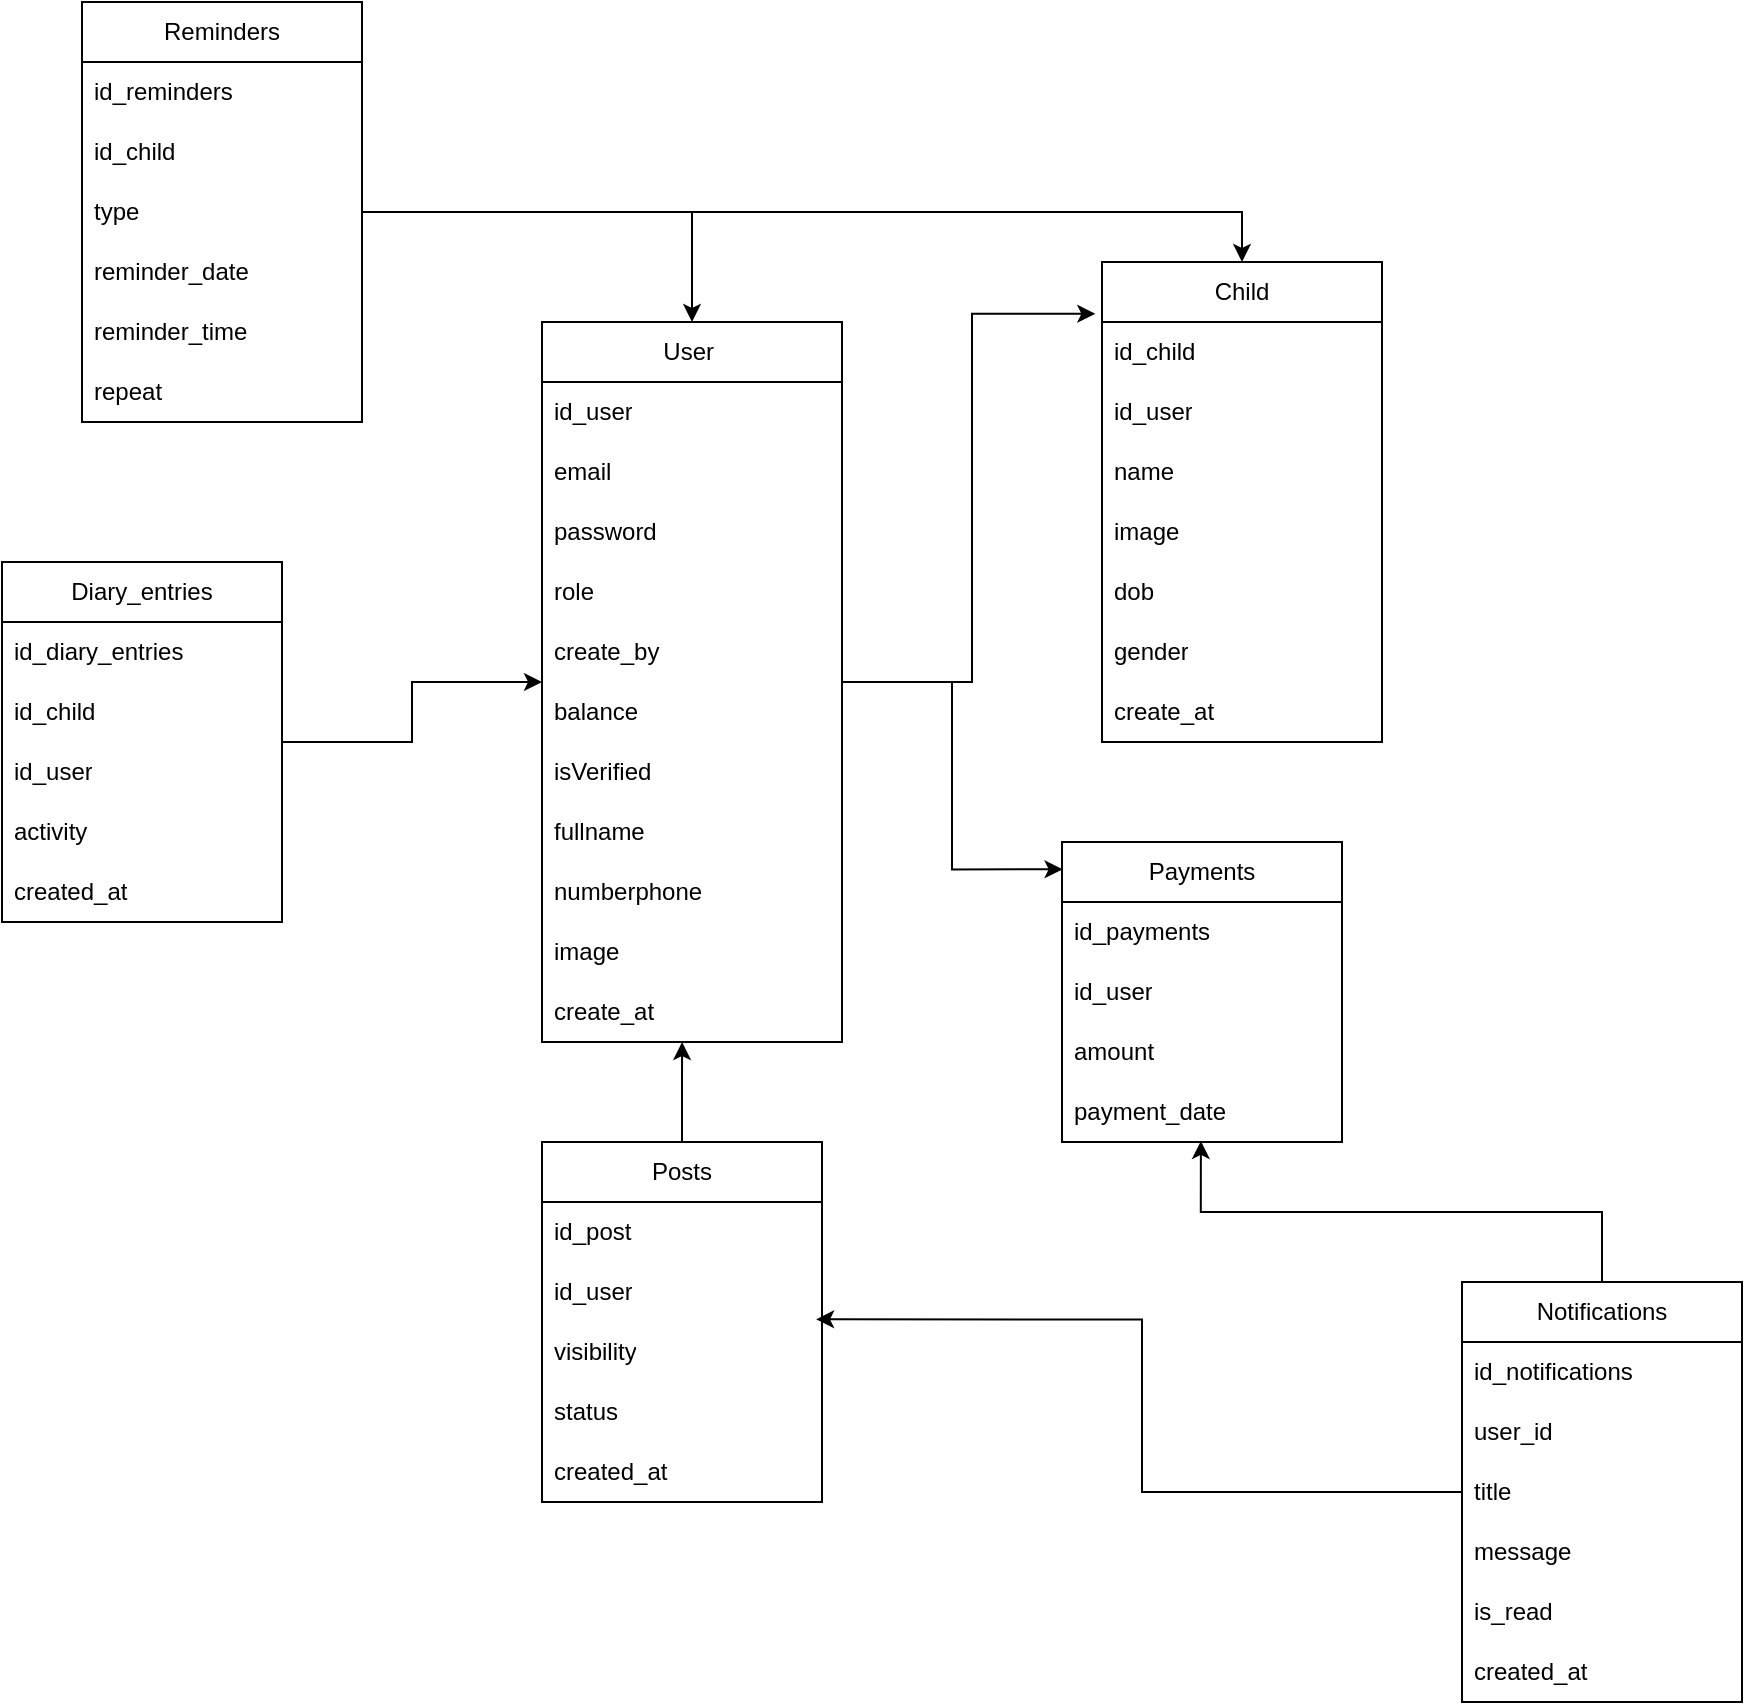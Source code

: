 <mxfile version="27.1.6">
  <diagram name="Trang-1" id="dfRigs13at9_oGxyz8qg">
    <mxGraphModel dx="2253" dy="777" grid="1" gridSize="10" guides="1" tooltips="1" connect="1" arrows="1" fold="1" page="1" pageScale="1" pageWidth="827" pageHeight="1169" math="0" shadow="0">
      <root>
        <mxCell id="0" />
        <mxCell id="1" parent="0" />
        <mxCell id="B8o3VL0zyNEKrHlhs4Ju-1" value="User&amp;nbsp;" style="swimlane;fontStyle=0;childLayout=stackLayout;horizontal=1;startSize=30;horizontalStack=0;resizeParent=1;resizeParentMax=0;resizeLast=0;collapsible=1;marginBottom=0;whiteSpace=wrap;html=1;" vertex="1" parent="1">
          <mxGeometry x="70" y="210" width="150" height="360" as="geometry" />
        </mxCell>
        <mxCell id="B8o3VL0zyNEKrHlhs4Ju-2" value="id_user" style="text;strokeColor=none;fillColor=none;align=left;verticalAlign=middle;spacingLeft=4;spacingRight=4;overflow=hidden;points=[[0,0.5],[1,0.5]];portConstraint=eastwest;rotatable=0;whiteSpace=wrap;html=1;" vertex="1" parent="B8o3VL0zyNEKrHlhs4Ju-1">
          <mxGeometry y="30" width="150" height="30" as="geometry" />
        </mxCell>
        <mxCell id="B8o3VL0zyNEKrHlhs4Ju-3" value="email" style="text;strokeColor=none;fillColor=none;align=left;verticalAlign=middle;spacingLeft=4;spacingRight=4;overflow=hidden;points=[[0,0.5],[1,0.5]];portConstraint=eastwest;rotatable=0;whiteSpace=wrap;html=1;" vertex="1" parent="B8o3VL0zyNEKrHlhs4Ju-1">
          <mxGeometry y="60" width="150" height="30" as="geometry" />
        </mxCell>
        <mxCell id="B8o3VL0zyNEKrHlhs4Ju-4" value="password" style="text;strokeColor=none;fillColor=none;align=left;verticalAlign=middle;spacingLeft=4;spacingRight=4;overflow=hidden;points=[[0,0.5],[1,0.5]];portConstraint=eastwest;rotatable=0;whiteSpace=wrap;html=1;" vertex="1" parent="B8o3VL0zyNEKrHlhs4Ju-1">
          <mxGeometry y="90" width="150" height="30" as="geometry" />
        </mxCell>
        <mxCell id="B8o3VL0zyNEKrHlhs4Ju-16" value="role" style="text;strokeColor=none;fillColor=none;align=left;verticalAlign=middle;spacingLeft=4;spacingRight=4;overflow=hidden;points=[[0,0.5],[1,0.5]];portConstraint=eastwest;rotatable=0;whiteSpace=wrap;html=1;" vertex="1" parent="B8o3VL0zyNEKrHlhs4Ju-1">
          <mxGeometry y="120" width="150" height="30" as="geometry" />
        </mxCell>
        <mxCell id="B8o3VL0zyNEKrHlhs4Ju-18" value="create_by" style="text;strokeColor=none;fillColor=none;align=left;verticalAlign=middle;spacingLeft=4;spacingRight=4;overflow=hidden;points=[[0,0.5],[1,0.5]];portConstraint=eastwest;rotatable=0;whiteSpace=wrap;html=1;" vertex="1" parent="B8o3VL0zyNEKrHlhs4Ju-1">
          <mxGeometry y="150" width="150" height="30" as="geometry" />
        </mxCell>
        <mxCell id="B8o3VL0zyNEKrHlhs4Ju-20" value="balance" style="text;strokeColor=none;fillColor=none;align=left;verticalAlign=middle;spacingLeft=4;spacingRight=4;overflow=hidden;points=[[0,0.5],[1,0.5]];portConstraint=eastwest;rotatable=0;whiteSpace=wrap;html=1;" vertex="1" parent="B8o3VL0zyNEKrHlhs4Ju-1">
          <mxGeometry y="180" width="150" height="30" as="geometry" />
        </mxCell>
        <mxCell id="B8o3VL0zyNEKrHlhs4Ju-19" value="isVerified" style="text;strokeColor=none;fillColor=none;align=left;verticalAlign=middle;spacingLeft=4;spacingRight=4;overflow=hidden;points=[[0,0.5],[1,0.5]];portConstraint=eastwest;rotatable=0;whiteSpace=wrap;html=1;" vertex="1" parent="B8o3VL0zyNEKrHlhs4Ju-1">
          <mxGeometry y="210" width="150" height="30" as="geometry" />
        </mxCell>
        <mxCell id="B8o3VL0zyNEKrHlhs4Ju-22" value="fullname" style="text;strokeColor=none;fillColor=none;align=left;verticalAlign=middle;spacingLeft=4;spacingRight=4;overflow=hidden;points=[[0,0.5],[1,0.5]];portConstraint=eastwest;rotatable=0;whiteSpace=wrap;html=1;" vertex="1" parent="B8o3VL0zyNEKrHlhs4Ju-1">
          <mxGeometry y="240" width="150" height="30" as="geometry" />
        </mxCell>
        <mxCell id="B8o3VL0zyNEKrHlhs4Ju-23" value="numberphone" style="text;strokeColor=none;fillColor=none;align=left;verticalAlign=middle;spacingLeft=4;spacingRight=4;overflow=hidden;points=[[0,0.5],[1,0.5]];portConstraint=eastwest;rotatable=0;whiteSpace=wrap;html=1;" vertex="1" parent="B8o3VL0zyNEKrHlhs4Ju-1">
          <mxGeometry y="270" width="150" height="30" as="geometry" />
        </mxCell>
        <mxCell id="B8o3VL0zyNEKrHlhs4Ju-21" value="image" style="text;strokeColor=none;fillColor=none;align=left;verticalAlign=middle;spacingLeft=4;spacingRight=4;overflow=hidden;points=[[0,0.5],[1,0.5]];portConstraint=eastwest;rotatable=0;whiteSpace=wrap;html=1;" vertex="1" parent="B8o3VL0zyNEKrHlhs4Ju-1">
          <mxGeometry y="300" width="150" height="30" as="geometry" />
        </mxCell>
        <mxCell id="B8o3VL0zyNEKrHlhs4Ju-24" value="create_at" style="text;strokeColor=none;fillColor=none;align=left;verticalAlign=middle;spacingLeft=4;spacingRight=4;overflow=hidden;points=[[0,0.5],[1,0.5]];portConstraint=eastwest;rotatable=0;whiteSpace=wrap;html=1;" vertex="1" parent="B8o3VL0zyNEKrHlhs4Ju-1">
          <mxGeometry y="330" width="150" height="30" as="geometry" />
        </mxCell>
        <mxCell id="B8o3VL0zyNEKrHlhs4Ju-29" value="Child" style="swimlane;fontStyle=0;childLayout=stackLayout;horizontal=1;startSize=30;horizontalStack=0;resizeParent=1;resizeParentMax=0;resizeLast=0;collapsible=1;marginBottom=0;whiteSpace=wrap;html=1;" vertex="1" parent="1">
          <mxGeometry x="350" y="180" width="140" height="240" as="geometry" />
        </mxCell>
        <mxCell id="B8o3VL0zyNEKrHlhs4Ju-30" value="id_child" style="text;strokeColor=none;fillColor=none;align=left;verticalAlign=middle;spacingLeft=4;spacingRight=4;overflow=hidden;points=[[0,0.5],[1,0.5]];portConstraint=eastwest;rotatable=0;whiteSpace=wrap;html=1;" vertex="1" parent="B8o3VL0zyNEKrHlhs4Ju-29">
          <mxGeometry y="30" width="140" height="30" as="geometry" />
        </mxCell>
        <mxCell id="B8o3VL0zyNEKrHlhs4Ju-34" value="id_user" style="text;strokeColor=none;fillColor=none;align=left;verticalAlign=middle;spacingLeft=4;spacingRight=4;overflow=hidden;points=[[0,0.5],[1,0.5]];portConstraint=eastwest;rotatable=0;whiteSpace=wrap;html=1;" vertex="1" parent="B8o3VL0zyNEKrHlhs4Ju-29">
          <mxGeometry y="60" width="140" height="30" as="geometry" />
        </mxCell>
        <mxCell id="B8o3VL0zyNEKrHlhs4Ju-31" value="name" style="text;strokeColor=none;fillColor=none;align=left;verticalAlign=middle;spacingLeft=4;spacingRight=4;overflow=hidden;points=[[0,0.5],[1,0.5]];portConstraint=eastwest;rotatable=0;whiteSpace=wrap;html=1;" vertex="1" parent="B8o3VL0zyNEKrHlhs4Ju-29">
          <mxGeometry y="90" width="140" height="30" as="geometry" />
        </mxCell>
        <mxCell id="B8o3VL0zyNEKrHlhs4Ju-64" value="image" style="text;strokeColor=none;fillColor=none;align=left;verticalAlign=middle;spacingLeft=4;spacingRight=4;overflow=hidden;points=[[0,0.5],[1,0.5]];portConstraint=eastwest;rotatable=0;whiteSpace=wrap;html=1;" vertex="1" parent="B8o3VL0zyNEKrHlhs4Ju-29">
          <mxGeometry y="120" width="140" height="30" as="geometry" />
        </mxCell>
        <mxCell id="B8o3VL0zyNEKrHlhs4Ju-33" value="dob" style="text;strokeColor=none;fillColor=none;align=left;verticalAlign=middle;spacingLeft=4;spacingRight=4;overflow=hidden;points=[[0,0.5],[1,0.5]];portConstraint=eastwest;rotatable=0;whiteSpace=wrap;html=1;" vertex="1" parent="B8o3VL0zyNEKrHlhs4Ju-29">
          <mxGeometry y="150" width="140" height="30" as="geometry" />
        </mxCell>
        <mxCell id="B8o3VL0zyNEKrHlhs4Ju-63" value="gender" style="text;strokeColor=none;fillColor=none;align=left;verticalAlign=middle;spacingLeft=4;spacingRight=4;overflow=hidden;points=[[0,0.5],[1,0.5]];portConstraint=eastwest;rotatable=0;whiteSpace=wrap;html=1;" vertex="1" parent="B8o3VL0zyNEKrHlhs4Ju-29">
          <mxGeometry y="180" width="140" height="30" as="geometry" />
        </mxCell>
        <mxCell id="B8o3VL0zyNEKrHlhs4Ju-35" value="create_at" style="text;strokeColor=none;fillColor=none;align=left;verticalAlign=middle;spacingLeft=4;spacingRight=4;overflow=hidden;points=[[0,0.5],[1,0.5]];portConstraint=eastwest;rotatable=0;whiteSpace=wrap;html=1;" vertex="1" parent="B8o3VL0zyNEKrHlhs4Ju-29">
          <mxGeometry y="210" width="140" height="30" as="geometry" />
        </mxCell>
        <mxCell id="B8o3VL0zyNEKrHlhs4Ju-85" style="edgeStyle=orthogonalEdgeStyle;rounded=0;orthogonalLoop=1;jettySize=auto;html=1;entryX=0.5;entryY=0;entryDx=0;entryDy=0;" edge="1" parent="1" source="B8o3VL0zyNEKrHlhs4Ju-36" target="B8o3VL0zyNEKrHlhs4Ju-1">
          <mxGeometry relative="1" as="geometry" />
        </mxCell>
        <mxCell id="B8o3VL0zyNEKrHlhs4Ju-91" style="edgeStyle=orthogonalEdgeStyle;rounded=0;orthogonalLoop=1;jettySize=auto;html=1;entryX=0.5;entryY=0;entryDx=0;entryDy=0;" edge="1" parent="1" source="B8o3VL0zyNEKrHlhs4Ju-36" target="B8o3VL0zyNEKrHlhs4Ju-29">
          <mxGeometry relative="1" as="geometry" />
        </mxCell>
        <mxCell id="B8o3VL0zyNEKrHlhs4Ju-36" value="Reminders" style="swimlane;fontStyle=0;childLayout=stackLayout;horizontal=1;startSize=30;horizontalStack=0;resizeParent=1;resizeParentMax=0;resizeLast=0;collapsible=1;marginBottom=0;whiteSpace=wrap;html=1;" vertex="1" parent="1">
          <mxGeometry x="-160" y="50" width="140" height="210" as="geometry" />
        </mxCell>
        <mxCell id="B8o3VL0zyNEKrHlhs4Ju-40" value="id_reminders" style="text;strokeColor=none;fillColor=none;align=left;verticalAlign=middle;spacingLeft=4;spacingRight=4;overflow=hidden;points=[[0,0.5],[1,0.5]];portConstraint=eastwest;rotatable=0;whiteSpace=wrap;html=1;" vertex="1" parent="B8o3VL0zyNEKrHlhs4Ju-36">
          <mxGeometry y="30" width="140" height="30" as="geometry" />
        </mxCell>
        <mxCell id="B8o3VL0zyNEKrHlhs4Ju-37" value="id_child" style="text;strokeColor=none;fillColor=none;align=left;verticalAlign=middle;spacingLeft=4;spacingRight=4;overflow=hidden;points=[[0,0.5],[1,0.5]];portConstraint=eastwest;rotatable=0;whiteSpace=wrap;html=1;" vertex="1" parent="B8o3VL0zyNEKrHlhs4Ju-36">
          <mxGeometry y="60" width="140" height="30" as="geometry" />
        </mxCell>
        <mxCell id="B8o3VL0zyNEKrHlhs4Ju-38" value="type" style="text;strokeColor=none;fillColor=none;align=left;verticalAlign=middle;spacingLeft=4;spacingRight=4;overflow=hidden;points=[[0,0.5],[1,0.5]];portConstraint=eastwest;rotatable=0;whiteSpace=wrap;html=1;" vertex="1" parent="B8o3VL0zyNEKrHlhs4Ju-36">
          <mxGeometry y="90" width="140" height="30" as="geometry" />
        </mxCell>
        <mxCell id="B8o3VL0zyNEKrHlhs4Ju-42" value="reminder_date" style="text;strokeColor=none;fillColor=none;align=left;verticalAlign=middle;spacingLeft=4;spacingRight=4;overflow=hidden;points=[[0,0.5],[1,0.5]];portConstraint=eastwest;rotatable=0;whiteSpace=wrap;html=1;" vertex="1" parent="B8o3VL0zyNEKrHlhs4Ju-36">
          <mxGeometry y="120" width="140" height="30" as="geometry" />
        </mxCell>
        <mxCell id="B8o3VL0zyNEKrHlhs4Ju-41" value="reminder_time" style="text;strokeColor=none;fillColor=none;align=left;verticalAlign=middle;spacingLeft=4;spacingRight=4;overflow=hidden;points=[[0,0.5],[1,0.5]];portConstraint=eastwest;rotatable=0;whiteSpace=wrap;html=1;" vertex="1" parent="B8o3VL0zyNEKrHlhs4Ju-36">
          <mxGeometry y="150" width="140" height="30" as="geometry" />
        </mxCell>
        <mxCell id="B8o3VL0zyNEKrHlhs4Ju-43" value="repeat" style="text;strokeColor=none;fillColor=none;align=left;verticalAlign=middle;spacingLeft=4;spacingRight=4;overflow=hidden;points=[[0,0.5],[1,0.5]];portConstraint=eastwest;rotatable=0;whiteSpace=wrap;html=1;" vertex="1" parent="B8o3VL0zyNEKrHlhs4Ju-36">
          <mxGeometry y="180" width="140" height="30" as="geometry" />
        </mxCell>
        <mxCell id="B8o3VL0zyNEKrHlhs4Ju-89" style="edgeStyle=orthogonalEdgeStyle;rounded=0;orthogonalLoop=1;jettySize=auto;html=1;" edge="1" parent="1" source="B8o3VL0zyNEKrHlhs4Ju-45" target="B8o3VL0zyNEKrHlhs4Ju-1">
          <mxGeometry relative="1" as="geometry" />
        </mxCell>
        <mxCell id="B8o3VL0zyNEKrHlhs4Ju-45" value="Diary_entries" style="swimlane;fontStyle=0;childLayout=stackLayout;horizontal=1;startSize=30;horizontalStack=0;resizeParent=1;resizeParentMax=0;resizeLast=0;collapsible=1;marginBottom=0;whiteSpace=wrap;html=1;" vertex="1" parent="1">
          <mxGeometry x="-200" y="330" width="140" height="180" as="geometry">
            <mxRectangle x="280" y="520" width="110" height="30" as="alternateBounds" />
          </mxGeometry>
        </mxCell>
        <mxCell id="B8o3VL0zyNEKrHlhs4Ju-46" value="id_diary_entries" style="text;strokeColor=none;fillColor=none;align=left;verticalAlign=middle;spacingLeft=4;spacingRight=4;overflow=hidden;points=[[0,0.5],[1,0.5]];portConstraint=eastwest;rotatable=0;whiteSpace=wrap;html=1;" vertex="1" parent="B8o3VL0zyNEKrHlhs4Ju-45">
          <mxGeometry y="30" width="140" height="30" as="geometry" />
        </mxCell>
        <mxCell id="B8o3VL0zyNEKrHlhs4Ju-50" value="id_child" style="text;strokeColor=none;fillColor=none;align=left;verticalAlign=middle;spacingLeft=4;spacingRight=4;overflow=hidden;points=[[0,0.5],[1,0.5]];portConstraint=eastwest;rotatable=0;whiteSpace=wrap;html=1;" vertex="1" parent="B8o3VL0zyNEKrHlhs4Ju-45">
          <mxGeometry y="60" width="140" height="30" as="geometry" />
        </mxCell>
        <mxCell id="B8o3VL0zyNEKrHlhs4Ju-51" value="id_user" style="text;strokeColor=none;fillColor=none;align=left;verticalAlign=middle;spacingLeft=4;spacingRight=4;overflow=hidden;points=[[0,0.5],[1,0.5]];portConstraint=eastwest;rotatable=0;whiteSpace=wrap;html=1;" vertex="1" parent="B8o3VL0zyNEKrHlhs4Ju-45">
          <mxGeometry y="90" width="140" height="30" as="geometry" />
        </mxCell>
        <mxCell id="B8o3VL0zyNEKrHlhs4Ju-49" value="activity" style="text;strokeColor=none;fillColor=none;align=left;verticalAlign=middle;spacingLeft=4;spacingRight=4;overflow=hidden;points=[[0,0.5],[1,0.5]];portConstraint=eastwest;rotatable=0;whiteSpace=wrap;html=1;" vertex="1" parent="B8o3VL0zyNEKrHlhs4Ju-45">
          <mxGeometry y="120" width="140" height="30" as="geometry" />
        </mxCell>
        <mxCell id="B8o3VL0zyNEKrHlhs4Ju-52" value="created_at" style="text;strokeColor=none;fillColor=none;align=left;verticalAlign=middle;spacingLeft=4;spacingRight=4;overflow=hidden;points=[[0,0.5],[1,0.5]];portConstraint=eastwest;rotatable=0;whiteSpace=wrap;html=1;" vertex="1" parent="B8o3VL0zyNEKrHlhs4Ju-45">
          <mxGeometry y="150" width="140" height="30" as="geometry" />
        </mxCell>
        <mxCell id="B8o3VL0zyNEKrHlhs4Ju-53" value="Posts" style="swimlane;fontStyle=0;childLayout=stackLayout;horizontal=1;startSize=30;horizontalStack=0;resizeParent=1;resizeParentMax=0;resizeLast=0;collapsible=1;marginBottom=0;whiteSpace=wrap;html=1;" vertex="1" parent="1">
          <mxGeometry x="70" y="620" width="140" height="180" as="geometry" />
        </mxCell>
        <mxCell id="B8o3VL0zyNEKrHlhs4Ju-54" value="id_post" style="text;strokeColor=none;fillColor=none;align=left;verticalAlign=middle;spacingLeft=4;spacingRight=4;overflow=hidden;points=[[0,0.5],[1,0.5]];portConstraint=eastwest;rotatable=0;whiteSpace=wrap;html=1;" vertex="1" parent="B8o3VL0zyNEKrHlhs4Ju-53">
          <mxGeometry y="30" width="140" height="30" as="geometry" />
        </mxCell>
        <mxCell id="B8o3VL0zyNEKrHlhs4Ju-55" value="id_user" style="text;strokeColor=none;fillColor=none;align=left;verticalAlign=middle;spacingLeft=4;spacingRight=4;overflow=hidden;points=[[0,0.5],[1,0.5]];portConstraint=eastwest;rotatable=0;whiteSpace=wrap;html=1;" vertex="1" parent="B8o3VL0zyNEKrHlhs4Ju-53">
          <mxGeometry y="60" width="140" height="30" as="geometry" />
        </mxCell>
        <mxCell id="B8o3VL0zyNEKrHlhs4Ju-56" value="visibility" style="text;strokeColor=none;fillColor=none;align=left;verticalAlign=middle;spacingLeft=4;spacingRight=4;overflow=hidden;points=[[0,0.5],[1,0.5]];portConstraint=eastwest;rotatable=0;whiteSpace=wrap;html=1;" vertex="1" parent="B8o3VL0zyNEKrHlhs4Ju-53">
          <mxGeometry y="90" width="140" height="30" as="geometry" />
        </mxCell>
        <mxCell id="B8o3VL0zyNEKrHlhs4Ju-59" value="status" style="text;strokeColor=none;fillColor=none;align=left;verticalAlign=middle;spacingLeft=4;spacingRight=4;overflow=hidden;points=[[0,0.5],[1,0.5]];portConstraint=eastwest;rotatable=0;whiteSpace=wrap;html=1;" vertex="1" parent="B8o3VL0zyNEKrHlhs4Ju-53">
          <mxGeometry y="120" width="140" height="30" as="geometry" />
        </mxCell>
        <mxCell id="B8o3VL0zyNEKrHlhs4Ju-58" value="created_at" style="text;strokeColor=none;fillColor=none;align=left;verticalAlign=middle;spacingLeft=4;spacingRight=4;overflow=hidden;points=[[0,0.5],[1,0.5]];portConstraint=eastwest;rotatable=0;whiteSpace=wrap;html=1;" vertex="1" parent="B8o3VL0zyNEKrHlhs4Ju-53">
          <mxGeometry y="150" width="140" height="30" as="geometry" />
        </mxCell>
        <mxCell id="B8o3VL0zyNEKrHlhs4Ju-61" style="edgeStyle=orthogonalEdgeStyle;rounded=0;orthogonalLoop=1;jettySize=auto;html=1;entryX=-0.024;entryY=0.108;entryDx=0;entryDy=0;entryPerimeter=0;" edge="1" parent="1" source="B8o3VL0zyNEKrHlhs4Ju-1" target="B8o3VL0zyNEKrHlhs4Ju-29">
          <mxGeometry relative="1" as="geometry" />
        </mxCell>
        <mxCell id="B8o3VL0zyNEKrHlhs4Ju-66" value="Payments" style="swimlane;fontStyle=0;childLayout=stackLayout;horizontal=1;startSize=30;horizontalStack=0;resizeParent=1;resizeParentMax=0;resizeLast=0;collapsible=1;marginBottom=0;whiteSpace=wrap;html=1;" vertex="1" parent="1">
          <mxGeometry x="330" y="470" width="140" height="150" as="geometry" />
        </mxCell>
        <mxCell id="B8o3VL0zyNEKrHlhs4Ju-67" value="id_payments" style="text;strokeColor=none;fillColor=none;align=left;verticalAlign=middle;spacingLeft=4;spacingRight=4;overflow=hidden;points=[[0,0.5],[1,0.5]];portConstraint=eastwest;rotatable=0;whiteSpace=wrap;html=1;" vertex="1" parent="B8o3VL0zyNEKrHlhs4Ju-66">
          <mxGeometry y="30" width="140" height="30" as="geometry" />
        </mxCell>
        <mxCell id="B8o3VL0zyNEKrHlhs4Ju-68" value="id_user" style="text;strokeColor=none;fillColor=none;align=left;verticalAlign=middle;spacingLeft=4;spacingRight=4;overflow=hidden;points=[[0,0.5],[1,0.5]];portConstraint=eastwest;rotatable=0;whiteSpace=wrap;html=1;" vertex="1" parent="B8o3VL0zyNEKrHlhs4Ju-66">
          <mxGeometry y="60" width="140" height="30" as="geometry" />
        </mxCell>
        <mxCell id="B8o3VL0zyNEKrHlhs4Ju-71" value="amount" style="text;strokeColor=none;fillColor=none;align=left;verticalAlign=middle;spacingLeft=4;spacingRight=4;overflow=hidden;points=[[0,0.5],[1,0.5]];portConstraint=eastwest;rotatable=0;whiteSpace=wrap;html=1;" vertex="1" parent="B8o3VL0zyNEKrHlhs4Ju-66">
          <mxGeometry y="90" width="140" height="30" as="geometry" />
        </mxCell>
        <mxCell id="B8o3VL0zyNEKrHlhs4Ju-72" value="payment_date" style="text;strokeColor=none;fillColor=none;align=left;verticalAlign=middle;spacingLeft=4;spacingRight=4;overflow=hidden;points=[[0,0.5],[1,0.5]];portConstraint=eastwest;rotatable=0;whiteSpace=wrap;html=1;" vertex="1" parent="B8o3VL0zyNEKrHlhs4Ju-66">
          <mxGeometry y="120" width="140" height="30" as="geometry" />
        </mxCell>
        <mxCell id="B8o3VL0zyNEKrHlhs4Ju-73" value="Notifications" style="swimlane;fontStyle=0;childLayout=stackLayout;horizontal=1;startSize=30;horizontalStack=0;resizeParent=1;resizeParentMax=0;resizeLast=0;collapsible=1;marginBottom=0;whiteSpace=wrap;html=1;" vertex="1" parent="1">
          <mxGeometry x="530" y="690" width="140" height="210" as="geometry" />
        </mxCell>
        <mxCell id="B8o3VL0zyNEKrHlhs4Ju-74" value="id_notifications" style="text;strokeColor=none;fillColor=none;align=left;verticalAlign=middle;spacingLeft=4;spacingRight=4;overflow=hidden;points=[[0,0.5],[1,0.5]];portConstraint=eastwest;rotatable=0;whiteSpace=wrap;html=1;" vertex="1" parent="B8o3VL0zyNEKrHlhs4Ju-73">
          <mxGeometry y="30" width="140" height="30" as="geometry" />
        </mxCell>
        <mxCell id="B8o3VL0zyNEKrHlhs4Ju-75" value="user_id" style="text;strokeColor=none;fillColor=none;align=left;verticalAlign=middle;spacingLeft=4;spacingRight=4;overflow=hidden;points=[[0,0.5],[1,0.5]];portConstraint=eastwest;rotatable=0;whiteSpace=wrap;html=1;" vertex="1" parent="B8o3VL0zyNEKrHlhs4Ju-73">
          <mxGeometry y="60" width="140" height="30" as="geometry" />
        </mxCell>
        <mxCell id="B8o3VL0zyNEKrHlhs4Ju-77" value="title" style="text;strokeColor=none;fillColor=none;align=left;verticalAlign=middle;spacingLeft=4;spacingRight=4;overflow=hidden;points=[[0,0.5],[1,0.5]];portConstraint=eastwest;rotatable=0;whiteSpace=wrap;html=1;" vertex="1" parent="B8o3VL0zyNEKrHlhs4Ju-73">
          <mxGeometry y="90" width="140" height="30" as="geometry" />
        </mxCell>
        <mxCell id="B8o3VL0zyNEKrHlhs4Ju-79" value="message" style="text;strokeColor=none;fillColor=none;align=left;verticalAlign=middle;spacingLeft=4;spacingRight=4;overflow=hidden;points=[[0,0.5],[1,0.5]];portConstraint=eastwest;rotatable=0;whiteSpace=wrap;html=1;" vertex="1" parent="B8o3VL0zyNEKrHlhs4Ju-73">
          <mxGeometry y="120" width="140" height="30" as="geometry" />
        </mxCell>
        <mxCell id="B8o3VL0zyNEKrHlhs4Ju-78" value="is_read" style="text;strokeColor=none;fillColor=none;align=left;verticalAlign=middle;spacingLeft=4;spacingRight=4;overflow=hidden;points=[[0,0.5],[1,0.5]];portConstraint=eastwest;rotatable=0;whiteSpace=wrap;html=1;" vertex="1" parent="B8o3VL0zyNEKrHlhs4Ju-73">
          <mxGeometry y="150" width="140" height="30" as="geometry" />
        </mxCell>
        <mxCell id="B8o3VL0zyNEKrHlhs4Ju-76" value="created_at" style="text;strokeColor=none;fillColor=none;align=left;verticalAlign=middle;spacingLeft=4;spacingRight=4;overflow=hidden;points=[[0,0.5],[1,0.5]];portConstraint=eastwest;rotatable=0;whiteSpace=wrap;html=1;" vertex="1" parent="B8o3VL0zyNEKrHlhs4Ju-73">
          <mxGeometry y="180" width="140" height="30" as="geometry" />
        </mxCell>
        <mxCell id="B8o3VL0zyNEKrHlhs4Ju-81" style="edgeStyle=orthogonalEdgeStyle;rounded=0;orthogonalLoop=1;jettySize=auto;html=1;entryX=0.002;entryY=0.091;entryDx=0;entryDy=0;entryPerimeter=0;" edge="1" parent="1" source="B8o3VL0zyNEKrHlhs4Ju-1" target="B8o3VL0zyNEKrHlhs4Ju-66">
          <mxGeometry relative="1" as="geometry" />
        </mxCell>
        <mxCell id="B8o3VL0zyNEKrHlhs4Ju-83" style="edgeStyle=orthogonalEdgeStyle;rounded=0;orthogonalLoop=1;jettySize=auto;html=1;entryX=0.979;entryY=-0.044;entryDx=0;entryDy=0;entryPerimeter=0;" edge="1" parent="1" source="B8o3VL0zyNEKrHlhs4Ju-73" target="B8o3VL0zyNEKrHlhs4Ju-56">
          <mxGeometry relative="1" as="geometry" />
        </mxCell>
        <mxCell id="B8o3VL0zyNEKrHlhs4Ju-86" style="edgeStyle=orthogonalEdgeStyle;rounded=0;orthogonalLoop=1;jettySize=auto;html=1;entryX=0.496;entryY=0.983;entryDx=0;entryDy=0;entryPerimeter=0;" edge="1" parent="1" source="B8o3VL0zyNEKrHlhs4Ju-73" target="B8o3VL0zyNEKrHlhs4Ju-72">
          <mxGeometry relative="1" as="geometry" />
        </mxCell>
        <mxCell id="B8o3VL0zyNEKrHlhs4Ju-90" style="edgeStyle=orthogonalEdgeStyle;rounded=0;orthogonalLoop=1;jettySize=auto;html=1;entryX=0.467;entryY=1;entryDx=0;entryDy=0;entryPerimeter=0;" edge="1" parent="1" source="B8o3VL0zyNEKrHlhs4Ju-53" target="B8o3VL0zyNEKrHlhs4Ju-24">
          <mxGeometry relative="1" as="geometry" />
        </mxCell>
      </root>
    </mxGraphModel>
  </diagram>
</mxfile>
